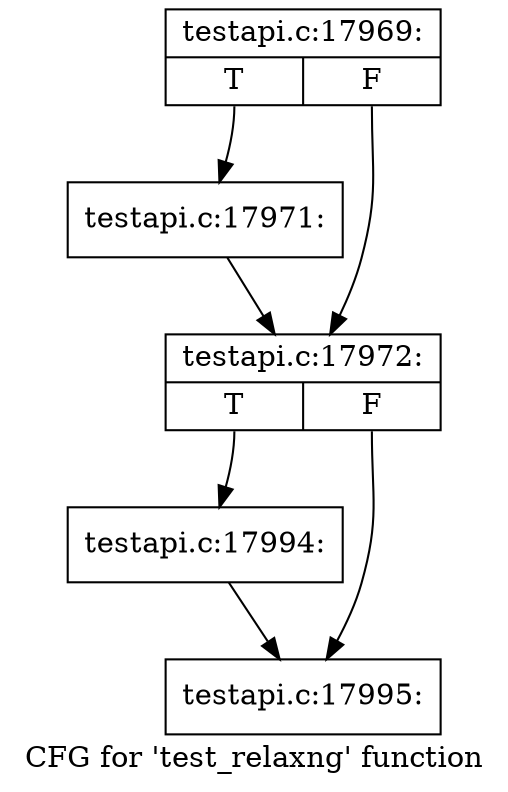 digraph "CFG for 'test_relaxng' function" {
	label="CFG for 'test_relaxng' function";

	Node0x49c5b20 [shape=record,label="{testapi.c:17969:|{<s0>T|<s1>F}}"];
	Node0x49c5b20:s0 -> Node0x49eac00;
	Node0x49c5b20:s1 -> Node0x49b1a00;
	Node0x49eac00 [shape=record,label="{testapi.c:17971:}"];
	Node0x49eac00 -> Node0x49b1a00;
	Node0x49b1a00 [shape=record,label="{testapi.c:17972:|{<s0>T|<s1>F}}"];
	Node0x49b1a00:s0 -> Node0x49f0ef0;
	Node0x49b1a00:s1 -> Node0x49f18b0;
	Node0x49f0ef0 [shape=record,label="{testapi.c:17994:}"];
	Node0x49f0ef0 -> Node0x49f18b0;
	Node0x49f18b0 [shape=record,label="{testapi.c:17995:}"];
}
